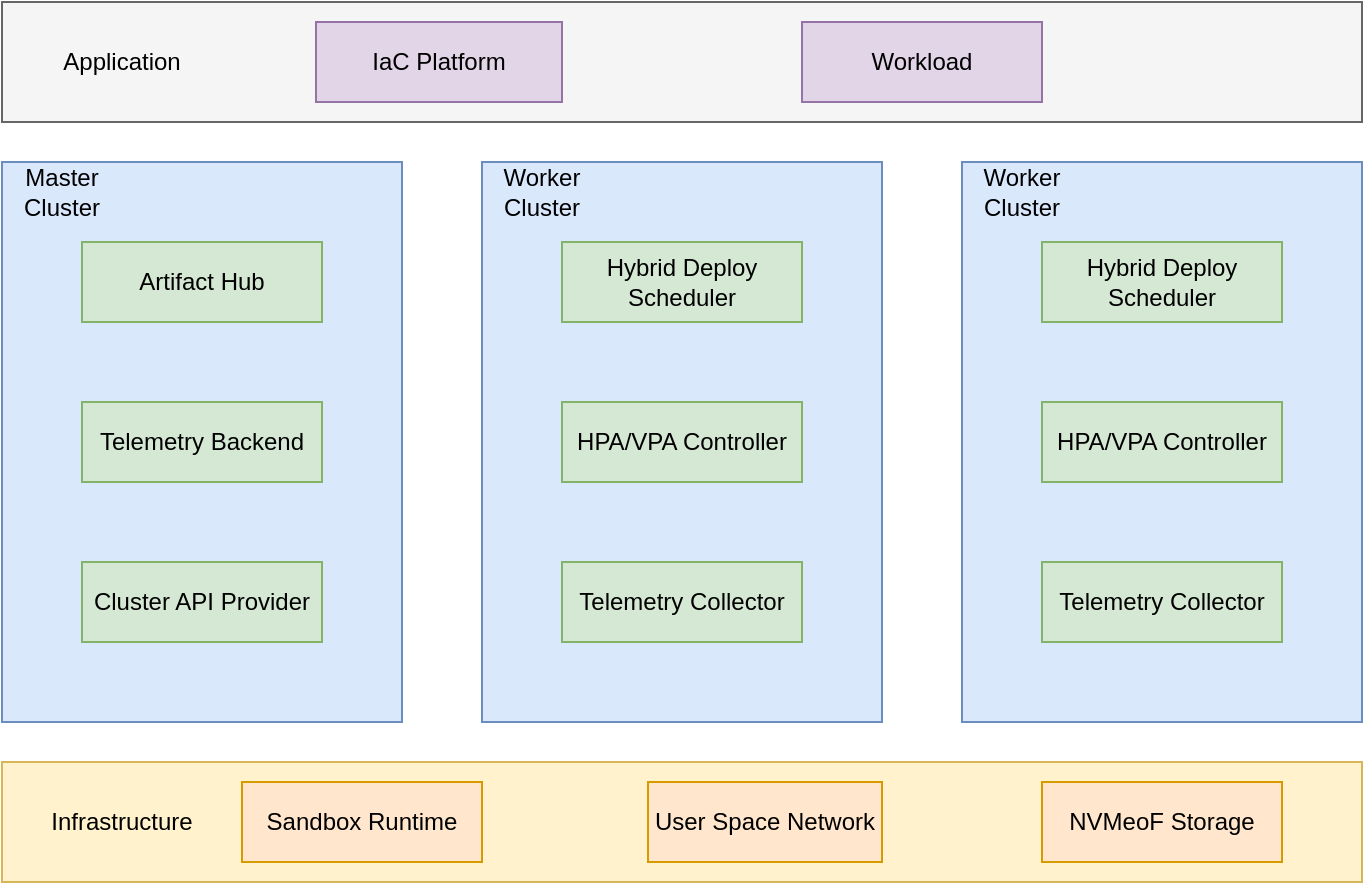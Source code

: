 <mxfile>
    <diagram id="EXK554bw2CkzXWhn64AR" name="Page-1">
        <mxGraphModel dx="1675" dy="801" grid="1" gridSize="10" guides="1" tooltips="1" connect="1" arrows="1" fold="1" page="1" pageScale="1" pageWidth="827" pageHeight="1169" math="0" shadow="0">
            <root>
                <mxCell id="0"/>
                <mxCell id="1" parent="0"/>
                <mxCell id="5" value="" style="rounded=0;whiteSpace=wrap;html=1;fillColor=#dae8fc;strokeColor=#6c8ebf;" vertex="1" parent="1">
                    <mxGeometry x="80" y="200" width="200" height="280" as="geometry"/>
                </mxCell>
                <mxCell id="18" value="Master Cluster" style="text;html=1;strokeColor=none;fillColor=none;align=center;verticalAlign=middle;whiteSpace=wrap;rounded=0;fontColor=default;" vertex="1" parent="1">
                    <mxGeometry x="80" y="200" width="60" height="30" as="geometry"/>
                </mxCell>
                <mxCell id="19" value="" style="rounded=0;whiteSpace=wrap;html=1;fillColor=#fff2cc;strokeColor=#d6b656;" vertex="1" parent="1">
                    <mxGeometry x="80" y="500" width="680" height="60" as="geometry"/>
                </mxCell>
                <mxCell id="23" value="" style="group;fillColor=#dae8fc;strokeColor=#6c8ebf;container=0;" vertex="1" connectable="0" parent="1">
                    <mxGeometry x="560" y="200" width="200" height="280" as="geometry"/>
                </mxCell>
                <mxCell id="28" value="User Space Network" style="rounded=0;whiteSpace=wrap;html=1;fillColor=#ffe6cc;strokeColor=#d79b00;" vertex="1" parent="1">
                    <mxGeometry x="403" y="510" width="117" height="40" as="geometry"/>
                </mxCell>
                <mxCell id="29" value="NVMeoF Storage" style="rounded=0;whiteSpace=wrap;html=1;fillColor=#ffe6cc;strokeColor=#d79b00;" vertex="1" parent="1">
                    <mxGeometry x="600" y="510" width="120" height="40" as="geometry"/>
                </mxCell>
                <mxCell id="31" value="Sandbox Runtime" style="rounded=0;whiteSpace=wrap;html=1;fillColor=#ffe6cc;strokeColor=#d79b00;" vertex="1" parent="1">
                    <mxGeometry x="200" y="510" width="120" height="40" as="geometry"/>
                </mxCell>
                <mxCell id="34" value="Infrastructure" style="text;html=1;strokeColor=none;fillColor=none;align=center;verticalAlign=middle;whiteSpace=wrap;rounded=0;fontColor=default;" vertex="1" parent="1">
                    <mxGeometry x="100" y="520" width="80" height="20" as="geometry"/>
                </mxCell>
                <mxCell id="25" value="Telemetry Collector" style="rounded=0;whiteSpace=wrap;html=1;fillColor=#d5e8d4;strokeColor=#82b366;" vertex="1" parent="1">
                    <mxGeometry x="600" y="400" width="120" height="40" as="geometry"/>
                </mxCell>
                <mxCell id="26" value="HPA/VPA Controller" style="rounded=0;whiteSpace=wrap;html=1;fillColor=#d5e8d4;strokeColor=#82b366;" vertex="1" parent="1">
                    <mxGeometry x="600" y="320" width="120" height="40" as="geometry"/>
                </mxCell>
                <mxCell id="27" value="Hybrid Deploy Scheduler" style="rounded=0;whiteSpace=wrap;html=1;fillColor=#d5e8d4;strokeColor=#82b366;" vertex="1" parent="1">
                    <mxGeometry x="600" y="240" width="120" height="40" as="geometry"/>
                </mxCell>
                <mxCell id="33" value="Worker&lt;br&gt;Cluster" style="text;html=1;strokeColor=none;fillColor=none;align=center;verticalAlign=middle;whiteSpace=wrap;rounded=0;fontColor=default;" vertex="1" parent="1">
                    <mxGeometry x="560" y="200" width="60" height="30" as="geometry"/>
                </mxCell>
                <mxCell id="6" value="Artifact Hub" style="rounded=0;whiteSpace=wrap;html=1;fillColor=#d5e8d4;strokeColor=#82b366;" vertex="1" parent="1">
                    <mxGeometry x="120" y="240" width="120" height="40" as="geometry"/>
                </mxCell>
                <mxCell id="7" value="Telemetry Backend" style="rounded=0;whiteSpace=wrap;html=1;fillColor=#d5e8d4;strokeColor=#82b366;" vertex="1" parent="1">
                    <mxGeometry x="120" y="320" width="120" height="40" as="geometry"/>
                </mxCell>
                <mxCell id="8" value="Cluster API Provider" style="rounded=0;whiteSpace=wrap;html=1;fillColor=#d5e8d4;strokeColor=#82b366;" vertex="1" parent="1">
                    <mxGeometry x="120" y="400" width="120" height="40" as="geometry"/>
                </mxCell>
                <mxCell id="36" value="" style="group;fillColor=#dae8fc;strokeColor=#6c8ebf;container=0;" vertex="1" connectable="0" parent="1">
                    <mxGeometry x="320" y="200" width="200" height="280" as="geometry"/>
                </mxCell>
                <mxCell id="37" value="Hybrid Deploy Scheduler" style="rounded=0;whiteSpace=wrap;html=1;fillColor=#d5e8d4;strokeColor=#82b366;" vertex="1" parent="1">
                    <mxGeometry x="360" y="240" width="120" height="40" as="geometry"/>
                </mxCell>
                <mxCell id="38" value="HPA/VPA Controller" style="rounded=0;whiteSpace=wrap;html=1;fillColor=#d5e8d4;strokeColor=#82b366;" vertex="1" parent="1">
                    <mxGeometry x="360" y="320" width="120" height="40" as="geometry"/>
                </mxCell>
                <mxCell id="39" value="Telemetry Collector" style="rounded=0;whiteSpace=wrap;html=1;fillColor=#d5e8d4;strokeColor=#82b366;" vertex="1" parent="1">
                    <mxGeometry x="360" y="400" width="120" height="40" as="geometry"/>
                </mxCell>
                <mxCell id="40" value="Worker&lt;br&gt;Cluster" style="text;html=1;strokeColor=none;fillColor=none;align=center;verticalAlign=middle;whiteSpace=wrap;rounded=0;fontColor=default;" vertex="1" parent="1">
                    <mxGeometry x="320" y="200" width="60" height="30" as="geometry"/>
                </mxCell>
                <mxCell id="41" value="" style="rounded=0;whiteSpace=wrap;html=1;fillColor=#f5f5f5;strokeColor=#666666;fontColor=#333333;" vertex="1" parent="1">
                    <mxGeometry x="80" y="120" width="680" height="60" as="geometry"/>
                </mxCell>
                <mxCell id="43" value="IaC Platform" style="rounded=0;whiteSpace=wrap;html=1;fillColor=#e1d5e7;strokeColor=#9673a6;" vertex="1" parent="1">
                    <mxGeometry x="237" y="130" width="123" height="40" as="geometry"/>
                </mxCell>
                <mxCell id="44" value="Workload" style="rounded=0;whiteSpace=wrap;html=1;fillColor=#e1d5e7;strokeColor=#9673a6;" vertex="1" parent="1">
                    <mxGeometry x="480" y="130" width="120" height="40" as="geometry"/>
                </mxCell>
                <mxCell id="45" value="Application" style="text;html=1;strokeColor=none;fillColor=none;align=center;verticalAlign=middle;whiteSpace=wrap;rounded=0;fontColor=default;" vertex="1" parent="1">
                    <mxGeometry x="80" y="140" width="120" height="20" as="geometry"/>
                </mxCell>
            </root>
        </mxGraphModel>
    </diagram>
</mxfile>